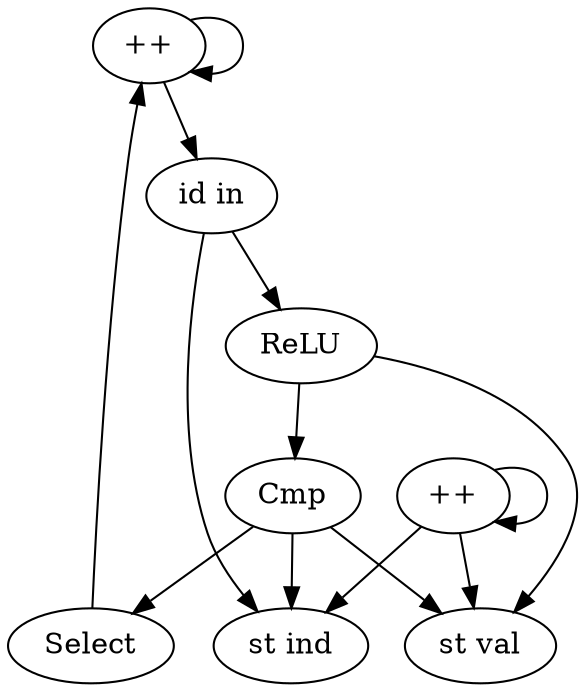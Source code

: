 digraph Re_sparsify_stream_join_dataflow {
    
 0 [label = "++"]
 1 [label = "id in"]
 2 [label = "ReLU"]
 3 [label = "Cmp"]
 4 [label = "Select"]
 5 [label = "++"]
 6 [label = "st val"]
 7 [label = "st ind"]

 0 -> 0
 0 -> 1
 1 -> 2
 1 -> 7
 2 -> 3
 2 -> 6
 3 -> 6
 3 -> 7
 3 -> 4
 4 -> 0
 5 -> 5
 5 -> 6
 5 -> 7 
 
}
